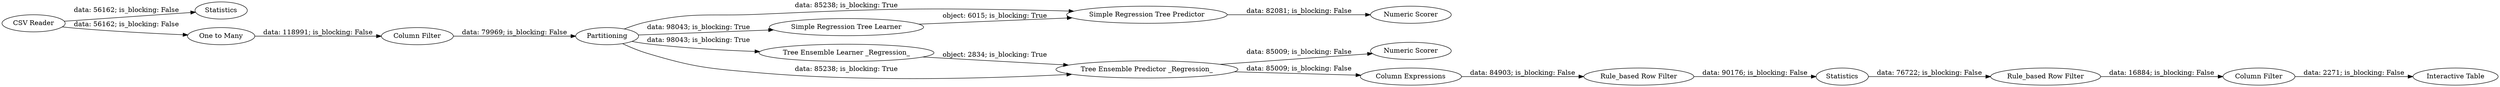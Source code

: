 digraph {
	"-6669224429078155915_28" [label="CSV Reader"]
	"-6669224429078155915_11" [label=Statistics]
	"-6107331170401020653_23" [label="Rule_based Row Filter"]
	"-6669224429078155915_19" [label="Numeric Scorer"]
	"-6669224429078155915_16" [label="Numeric Scorer"]
	"-6669224429078155915_4" [label=Partitioning]
	"-6669224429078155915_14" [label="Column Filter"]
	"-6669224429078155915_17" [label="Simple Regression Tree Predictor"]
	"-6669224429078155915_12" [label="One to Many"]
	"-6669224429078155915_26" [label="Interactive Table"]
	"-6107331170401020653_25" [label="Column Filter"]
	"-6669224429078155915_18" [label="Simple Regression Tree Learner"]
	"-6107331170401020653_20" [label="Column Expressions"]
	"-6669224429078155915_8" [label="Tree Ensemble Learner _Regression_"]
	"-6669224429078155915_9" [label="Tree Ensemble Predictor _Regression_"]
	"-6107331170401020653_21" [label=Statistics]
	"-6107331170401020653_24" [label="Rule_based Row Filter"]
	"-6669224429078155915_17" -> "-6669224429078155915_19" [label="data: 82081; is_blocking: False"]
	"-6669224429078155915_28" -> "-6669224429078155915_12" [label="data: 56162; is_blocking: False"]
	"-6107331170401020653_21" -> "-6107331170401020653_24" [label="data: 76722; is_blocking: False"]
	"-6669224429078155915_4" -> "-6669224429078155915_17" [label="data: 85238; is_blocking: True"]
	"-6107331170401020653_24" -> "-6107331170401020653_25" [label="data: 16884; is_blocking: False"]
	"-6669224429078155915_9" -> "-6107331170401020653_20" [label="data: 85009; is_blocking: False"]
	"-6669224429078155915_4" -> "-6669224429078155915_9" [label="data: 85238; is_blocking: True"]
	"-6669224429078155915_28" -> "-6669224429078155915_11" [label="data: 56162; is_blocking: False"]
	"-6107331170401020653_25" -> "-6669224429078155915_26" [label="data: 2271; is_blocking: False"]
	"-6669224429078155915_8" -> "-6669224429078155915_9" [label="object: 2834; is_blocking: True"]
	"-6669224429078155915_9" -> "-6669224429078155915_16" [label="data: 85009; is_blocking: False"]
	"-6669224429078155915_12" -> "-6669224429078155915_14" [label="data: 118991; is_blocking: False"]
	"-6669224429078155915_14" -> "-6669224429078155915_4" [label="data: 79969; is_blocking: False"]
	"-6107331170401020653_23" -> "-6107331170401020653_21" [label="data: 90176; is_blocking: False"]
	"-6669224429078155915_4" -> "-6669224429078155915_18" [label="data: 98043; is_blocking: True"]
	"-6669224429078155915_18" -> "-6669224429078155915_17" [label="object: 6015; is_blocking: True"]
	"-6669224429078155915_4" -> "-6669224429078155915_8" [label="data: 98043; is_blocking: True"]
	"-6107331170401020653_20" -> "-6107331170401020653_23" [label="data: 84903; is_blocking: False"]
	rankdir=LR
}
